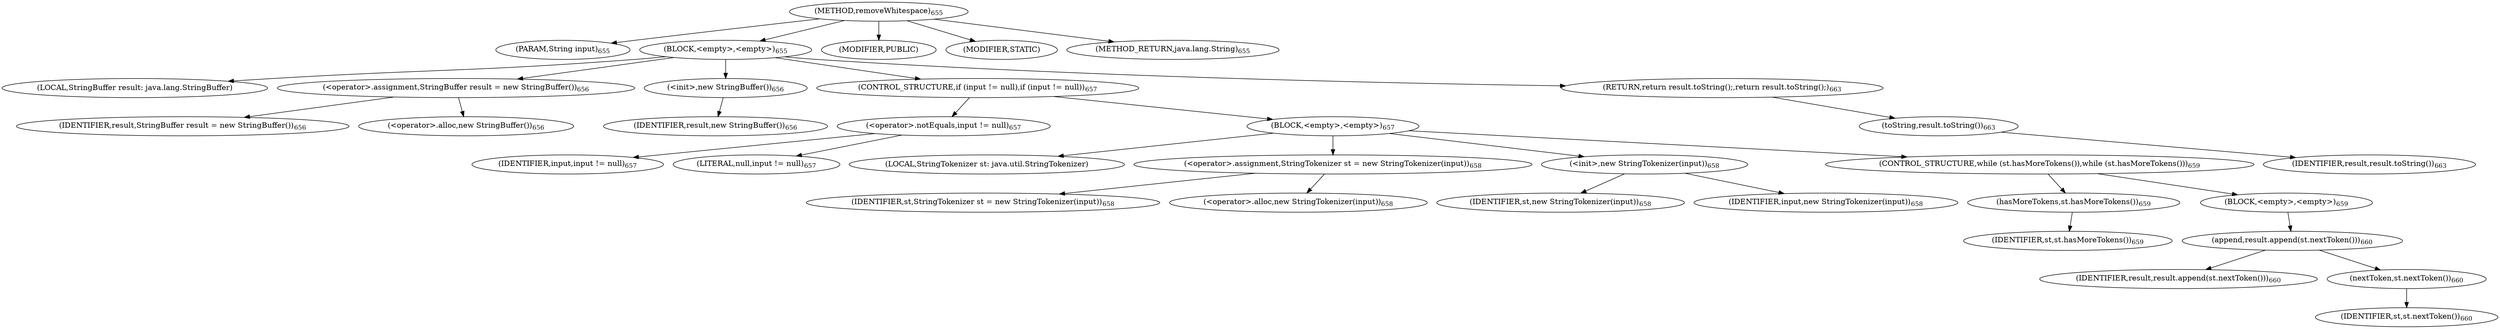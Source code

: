 digraph "removeWhitespace" {  
"1313" [label = <(METHOD,removeWhitespace)<SUB>655</SUB>> ]
"1314" [label = <(PARAM,String input)<SUB>655</SUB>> ]
"1315" [label = <(BLOCK,&lt;empty&gt;,&lt;empty&gt;)<SUB>655</SUB>> ]
"10" [label = <(LOCAL,StringBuffer result: java.lang.StringBuffer)> ]
"1316" [label = <(&lt;operator&gt;.assignment,StringBuffer result = new StringBuffer())<SUB>656</SUB>> ]
"1317" [label = <(IDENTIFIER,result,StringBuffer result = new StringBuffer())<SUB>656</SUB>> ]
"1318" [label = <(&lt;operator&gt;.alloc,new StringBuffer())<SUB>656</SUB>> ]
"1319" [label = <(&lt;init&gt;,new StringBuffer())<SUB>656</SUB>> ]
"9" [label = <(IDENTIFIER,result,new StringBuffer())<SUB>656</SUB>> ]
"1320" [label = <(CONTROL_STRUCTURE,if (input != null),if (input != null))<SUB>657</SUB>> ]
"1321" [label = <(&lt;operator&gt;.notEquals,input != null)<SUB>657</SUB>> ]
"1322" [label = <(IDENTIFIER,input,input != null)<SUB>657</SUB>> ]
"1323" [label = <(LITERAL,null,input != null)<SUB>657</SUB>> ]
"1324" [label = <(BLOCK,&lt;empty&gt;,&lt;empty&gt;)<SUB>657</SUB>> ]
"12" [label = <(LOCAL,StringTokenizer st: java.util.StringTokenizer)> ]
"1325" [label = <(&lt;operator&gt;.assignment,StringTokenizer st = new StringTokenizer(input))<SUB>658</SUB>> ]
"1326" [label = <(IDENTIFIER,st,StringTokenizer st = new StringTokenizer(input))<SUB>658</SUB>> ]
"1327" [label = <(&lt;operator&gt;.alloc,new StringTokenizer(input))<SUB>658</SUB>> ]
"1328" [label = <(&lt;init&gt;,new StringTokenizer(input))<SUB>658</SUB>> ]
"11" [label = <(IDENTIFIER,st,new StringTokenizer(input))<SUB>658</SUB>> ]
"1329" [label = <(IDENTIFIER,input,new StringTokenizer(input))<SUB>658</SUB>> ]
"1330" [label = <(CONTROL_STRUCTURE,while (st.hasMoreTokens()),while (st.hasMoreTokens()))<SUB>659</SUB>> ]
"1331" [label = <(hasMoreTokens,st.hasMoreTokens())<SUB>659</SUB>> ]
"1332" [label = <(IDENTIFIER,st,st.hasMoreTokens())<SUB>659</SUB>> ]
"1333" [label = <(BLOCK,&lt;empty&gt;,&lt;empty&gt;)<SUB>659</SUB>> ]
"1334" [label = <(append,result.append(st.nextToken()))<SUB>660</SUB>> ]
"1335" [label = <(IDENTIFIER,result,result.append(st.nextToken()))<SUB>660</SUB>> ]
"1336" [label = <(nextToken,st.nextToken())<SUB>660</SUB>> ]
"1337" [label = <(IDENTIFIER,st,st.nextToken())<SUB>660</SUB>> ]
"1338" [label = <(RETURN,return result.toString();,return result.toString();)<SUB>663</SUB>> ]
"1339" [label = <(toString,result.toString())<SUB>663</SUB>> ]
"1340" [label = <(IDENTIFIER,result,result.toString())<SUB>663</SUB>> ]
"1341" [label = <(MODIFIER,PUBLIC)> ]
"1342" [label = <(MODIFIER,STATIC)> ]
"1343" [label = <(METHOD_RETURN,java.lang.String)<SUB>655</SUB>> ]
  "1313" -> "1314" 
  "1313" -> "1315" 
  "1313" -> "1341" 
  "1313" -> "1342" 
  "1313" -> "1343" 
  "1315" -> "10" 
  "1315" -> "1316" 
  "1315" -> "1319" 
  "1315" -> "1320" 
  "1315" -> "1338" 
  "1316" -> "1317" 
  "1316" -> "1318" 
  "1319" -> "9" 
  "1320" -> "1321" 
  "1320" -> "1324" 
  "1321" -> "1322" 
  "1321" -> "1323" 
  "1324" -> "12" 
  "1324" -> "1325" 
  "1324" -> "1328" 
  "1324" -> "1330" 
  "1325" -> "1326" 
  "1325" -> "1327" 
  "1328" -> "11" 
  "1328" -> "1329" 
  "1330" -> "1331" 
  "1330" -> "1333" 
  "1331" -> "1332" 
  "1333" -> "1334" 
  "1334" -> "1335" 
  "1334" -> "1336" 
  "1336" -> "1337" 
  "1338" -> "1339" 
  "1339" -> "1340" 
}
